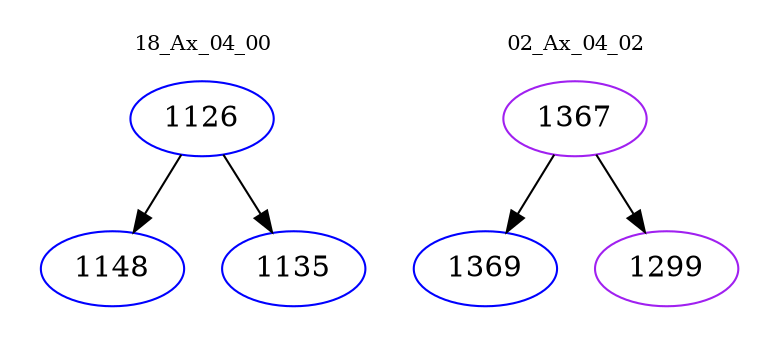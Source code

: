 digraph{
subgraph cluster_0 {
color = white
label = "18_Ax_04_00";
fontsize=10;
T0_1126 [label="1126", color="blue"]
T0_1126 -> T0_1148 [color="black"]
T0_1148 [label="1148", color="blue"]
T0_1126 -> T0_1135 [color="black"]
T0_1135 [label="1135", color="blue"]
}
subgraph cluster_1 {
color = white
label = "02_Ax_04_02";
fontsize=10;
T1_1367 [label="1367", color="purple"]
T1_1367 -> T1_1369 [color="black"]
T1_1369 [label="1369", color="blue"]
T1_1367 -> T1_1299 [color="black"]
T1_1299 [label="1299", color="purple"]
}
}
